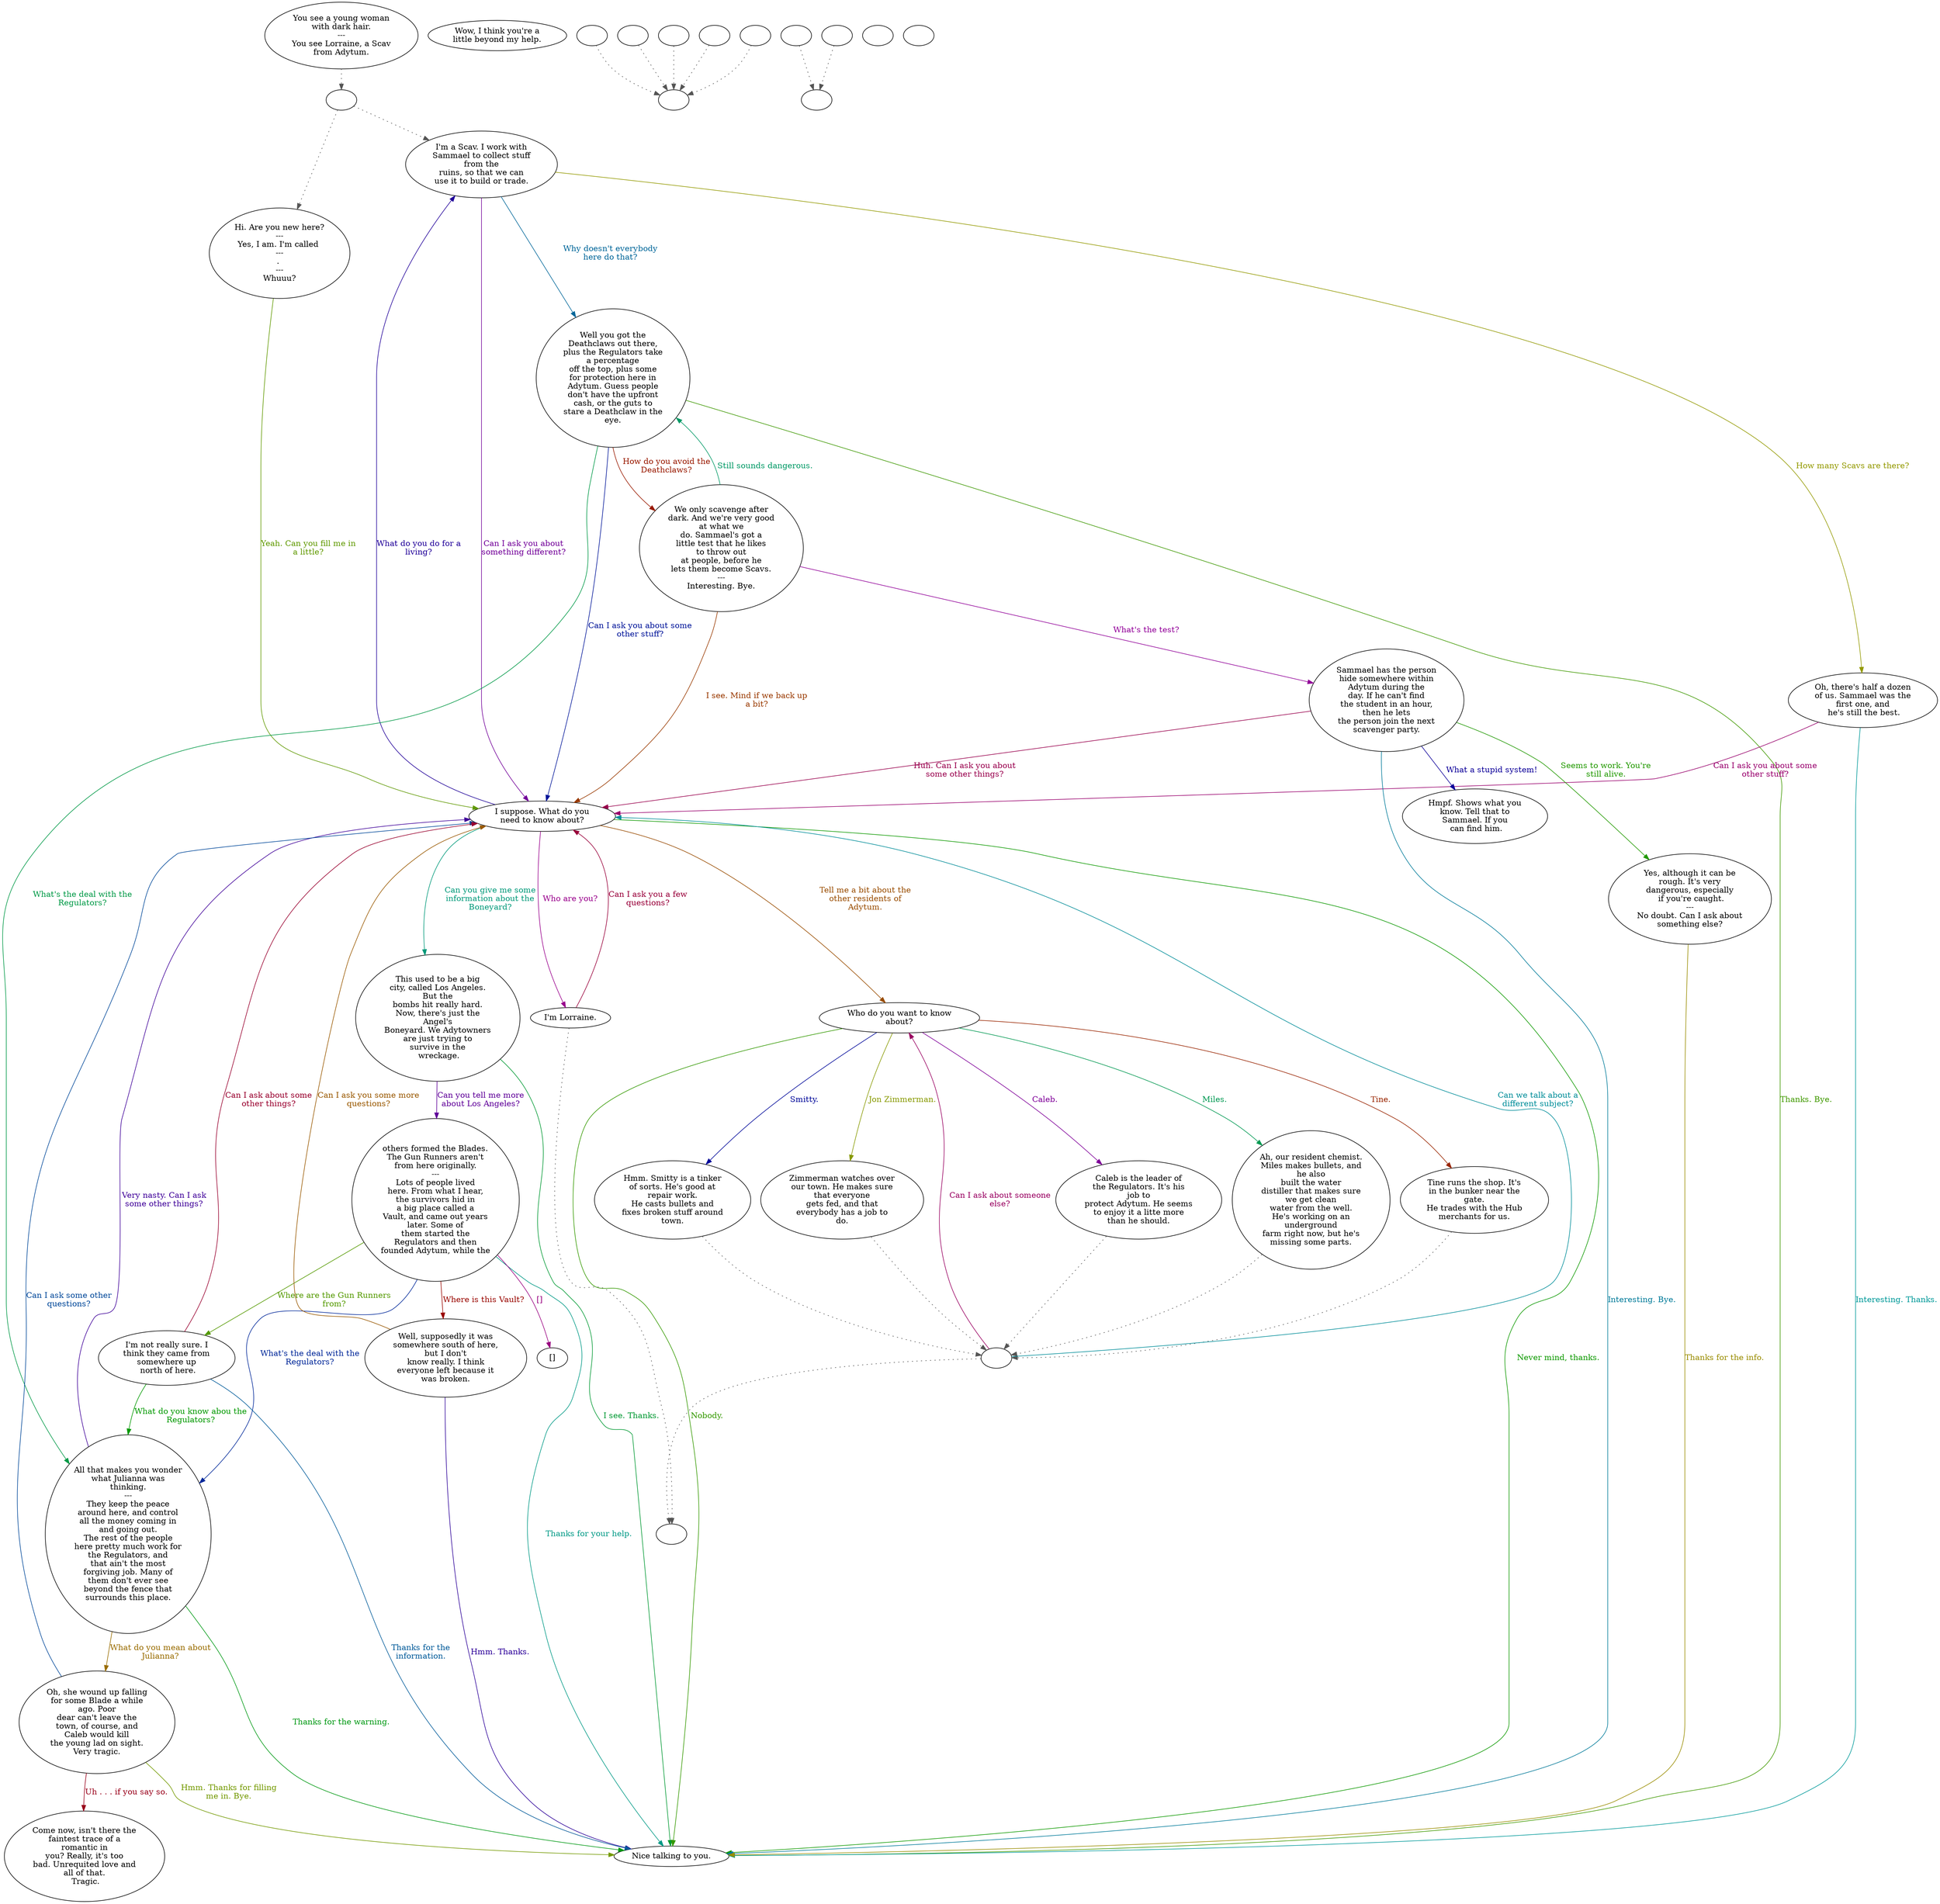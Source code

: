 digraph LORRI {
  "start" [style=filled       fillcolor="#FFFFFF"       color="#000000"]
  "start" -> "do_dialogue" [style=dotted color="#555555"]
  "start" [label="You see a young woman\nwith dark hair.\n---\nYou see Lorraine, a Scav\nfrom Adytum."]
  "do_dialogue" [style=filled       fillcolor="#FFFFFF"       color="#000000"]
  "do_dialogue" -> "Lorri04" [style=dotted color="#555555"]
  "do_dialogue" -> "Lorri01" [style=dotted color="#555555"]
  "do_dialogue" [label=""]
  "Lorri01" [style=filled       fillcolor="#FFFFFF"       color="#000000"]
  "Lorri01" [label="Hi. Are you new here?\n---\nYes, I am. I'm called \n---\n. \n---\nWhuuu?"]
  "Lorri01" -> "Lorri02" [label="Yeah. Can you fill me in\na little?" color="#609900" fontcolor="#609900"]
  "Lorri02" [style=filled       fillcolor="#FFFFFF"       color="#000000"]
  "Lorri02" [label="I suppose. What do you\nneed to know about?"]
  "Lorri02" -> "Lorri03" [label="Who are you?" color="#99008C" fontcolor="#99008C"]
  "Lorri02" -> "Lorri16" [label="Can you give me some\ninformation about the\nBoneyard?" color="#009979" fontcolor="#009979"]
  "Lorri02" -> "Lorri20" [label="Tell me a bit about the\nother residents of\nAdytum." color="#994C00" fontcolor="#994C00"]
  "Lorri02" -> "Lorri04" [label="What do you do for a\nliving?" color="#200099" fontcolor="#200099"]
  "Lorri02" -> "Lorri05" [label="Never mind, thanks." color="#0D9900" fontcolor="#0D9900"]
  "Lorri03" [style=filled       fillcolor="#FFFFFF"       color="#000000"]
  "Lorri03" -> "Goodbyes" [style=dotted color="#555555"]
  "Lorri03" [label="I'm Lorraine."]
  "Lorri03" -> "Lorri02" [label="Can I ask you a few\nquestions?" color="#99003A" fontcolor="#99003A"]
  "Lorri04" [style=filled       fillcolor="#FFFFFF"       color="#000000"]
  "Lorri04" [label="I'm a Scav. I work with\nSammael to collect stuff\nfrom the\nruins, so that we can\nuse it to build or trade."]
  "Lorri04" -> "Lorri06" [label="Why doesn't everybody\nhere do that?" color="#006699" fontcolor="#006699"]
  "Lorri04" -> "Lorri07" [label="How many Scavs are there?" color="#939900" fontcolor="#939900"]
  "Lorri04" -> "Lorri02" [label="Can I ask you about\nsomething different?" color="#720099" fontcolor="#720099"]
  "Lorri05" [style=filled       fillcolor="#FFFFFF"       color="#000000"]
  "Lorri05" [label="Nice talking to you."]
  "Lorri06" [style=filled       fillcolor="#FFFFFF"       color="#000000"]
  "Lorri06" [label="Well you got the\nDeathclaws out there,\nplus the Regulators take\na percentage\noff the top, plus some\nfor protection here in\nAdytum. Guess people\ndon't have the upfront\ncash, or the guts to\nstare a Deathclaw in the\neye."]
  "Lorri06" -> "Lorri08" [label="What's the deal with the\nRegulators?" color="#009946" fontcolor="#009946"]
  "Lorri06" -> "Lorri10" [label="How do you avoid the\nDeathclaws?" color="#991900" fontcolor="#991900"]
  "Lorri06" -> "Lorri02" [label="Can I ask you about some\nother stuff?" color="#001499" fontcolor="#001499"]
  "Lorri06" -> "Lorri05" [label="Thanks. Bye." color="#409900" fontcolor="#409900"]
  "Lorri07" [style=filled       fillcolor="#FFFFFF"       color="#000000"]
  "Lorri07" [label="Oh, there's half a dozen\nof us. Sammael was the\nfirst one, and\n he's still the best."]
  "Lorri07" -> "Lorri02" [label="Can I ask you about some\nother stuff?" color="#99006D" fontcolor="#99006D"]
  "Lorri07" -> "Lorri05" [label="Interesting. Thanks." color="#009999" fontcolor="#009999"]
  "Lorri08" [style=filled       fillcolor="#FFFFFF"       color="#000000"]
  "Lorri08" [label="All that makes you wonder\nwhat Julianna was\nthinking.\n---\nThey keep the peace\naround here, and control\nall the money coming in\nand going out.\nThe rest of the people\nhere pretty much work for\nthe Regulators, and\nthat ain't the most\nforgiving job. Many of\nthem don't ever see\nbeyond the fence that\nsurrounds this place."]
  "Lorri08" -> "Lorri09" [label="What do you mean about\nJulianna?" color="#996C00" fontcolor="#996C00"]
  "Lorri08" -> "Lorri02" [label="Very nasty. Can I ask\nsome other things?" color="#3F0099" fontcolor="#3F0099"]
  "Lorri08" -> "Lorri05" [label="Thanks for the warning." color="#009913" fontcolor="#009913"]
  "Lorri09" [style=filled       fillcolor="#FFFFFF"       color="#000000"]
  "Lorri09" [label="Oh, she wound up falling\nfor some Blade a while\nago. Poor\ndear can't leave the\ntown, of course, and\nCaleb would kill\nthe young lad on sight.\nVery tragic."]
  "Lorri09" -> "Lorri12" [label="Uh . . . if you say so." color="#99001A" fontcolor="#99001A"]
  "Lorri09" -> "Lorri02" [label="Can I ask some other\nquestions?" color="#004799" fontcolor="#004799"]
  "Lorri09" -> "Lorri05" [label="Hmm. Thanks for filling\nme in. Bye." color="#739900" fontcolor="#739900"]
  "Lorri10" [style=filled       fillcolor="#FFFFFF"       color="#000000"]
  "Lorri10" [label="We only scavenge after\ndark. And we're very good\nat what we\ndo. Sammael's got a\nlittle test that he likes\nto throw out\nat people, before he\nlets them become Scavs.\n---\nInteresting. Bye."]
  "Lorri10" -> "Lorri11" [label="What's the test?" color="#920099" fontcolor="#920099"]
  "Lorri10" -> "Lorri06" [label="Still sounds dangerous." color="#009965" fontcolor="#009965"]
  "Lorri10" -> "Lorri02" [label="I see. Mind if we back up\na bit?" color="#993900" fontcolor="#993900"]
  "Lorri11" [style=filled       fillcolor="#FFFFFF"       color="#000000"]
  "Lorri11" [label="Sammael has the person\nhide somewhere within\nAdytum during the\nday. If he can't find\nthe student in an hour,\nthen he lets\nthe person join the next\nscavenger party."]
  "Lorri11" -> "Lorri13" [label="What a stupid system!" color="#0C0099" fontcolor="#0C0099"]
  "Lorri11" -> "Lorri14" [label="Seems to work. You're\nstill alive." color="#219900" fontcolor="#219900"]
  "Lorri11" -> "Lorri02" [label="Huh. Can I ask you about\nsome other things?" color="#99004D" fontcolor="#99004D"]
  "Lorri11" -> "Lorri05" [label="Interesting. Bye." color="#007A99" fontcolor="#007A99"]
  "Lorri12" [style=filled       fillcolor="#FFFFFF"       color="#000000"]
  "Lorri12" [label="Come now, isn't there the\nfaintest trace of a\nromantic in\nyou? Really, it's too\nbad. Unrequited love and\nall of that.\n Tragic."]
  "Lorri13" [style=filled       fillcolor="#FFFFFF"       color="#000000"]
  "Lorri13" [label="Hmpf. Shows what you\nknow. Tell that to\nSammael. If you\n can find him."]
  "Lorri14" [style=filled       fillcolor="#FFFFFF"       color="#000000"]
  "Lorri14" [label="Yes, although it can be\nrough. It's very\ndangerous, especially\n if you're caught.\n---\nNo doubt. Can I ask about\nsomething else?"]
  "Lorri14" -> "Lorri05" [label="Thanks for the info." color="#998C00" fontcolor="#998C00"]
  "Lorri15" [style=filled       fillcolor="#FFFFFF"       color="#000000"]
  "Lorri15" [label="Wow, I think you're a\nlittle beyond my help."]
  "Lorri16" [style=filled       fillcolor="#FFFFFF"       color="#000000"]
  "Lorri16" [label="This used to be a big\ncity, called Los Angeles.\nBut the\nbombs hit really hard.\nNow, there's just the\nAngel's\nBoneyard. We Adytowners\nare just trying to\nsurvive in the\n wreckage."]
  "Lorri16" -> "Lorri17" [label="Can you tell me more\nabout Los Angeles?" color="#5F0099" fontcolor="#5F0099"]
  "Lorri16" -> "Lorri05" [label="I see. Thanks." color="#009932" fontcolor="#009932"]
  "Lorri17" [style=filled       fillcolor="#FFFFFF"       color="#000000"]
  "Lorri17" [label="others formed the Blades.\nThe Gun Runners aren't\nfrom here originally.\n---\nLots of people lived\nhere. From what I hear,\nthe survivors hid in\na big place called a\nVault, and came out years\nlater. Some of\nthem started the\nRegulators and then\nfounded Adytum, while the"]
  "Lorri17" -> "Lorri18" [label="Where is this Vault?" color="#990600" fontcolor="#990600"]
  "Lorri17" -> "Lorri08" [label="What's the deal with the\nRegulators?" color="#002799" fontcolor="#002799"]
  "Lorri17" -> "Lorri19" [label="Where are the Gun Runners\nfrom?" color="#549900" fontcolor="#549900"]
  "Lorri17" -> "Lorri27" [label="[]" color="#990080" fontcolor="#990080"]
  "Lorri17" -> "Lorri05" [label="Thanks for your help." color="#009985" fontcolor="#009985"]
  "Lorri18" [style=filled       fillcolor="#FFFFFF"       color="#000000"]
  "Lorri18" [label="Well, supposedly it was\nsomewhere south of here,\nbut I don't\nknow really. I think\neveryone left because it\nwas broken."]
  "Lorri18" -> "Lorri02" [label="Can I ask you some more\nquestions?" color="#995800" fontcolor="#995800"]
  "Lorri18" -> "Lorri05" [label="Hmm. Thanks." color="#2C0099" fontcolor="#2C0099"]
  "Lorri19" [style=filled       fillcolor="#FFFFFF"       color="#000000"]
  "Lorri19" [label="I'm not really sure. I\nthink they came from\nsomewhere up\n north of here."]
  "Lorri19" -> "Lorri08" [label="What do you know abou the\nRegulators?" color="#019900" fontcolor="#019900"]
  "Lorri19" -> "Lorri02" [label="Can I ask about some\nother things?" color="#99002E" fontcolor="#99002E"]
  "Lorri19" -> "Lorri05" [label="Thanks for the\ninformation." color="#005A99" fontcolor="#005A99"]
  "Lorri20" [style=filled       fillcolor="#FFFFFF"       color="#000000"]
  "Lorri20" [label="Who do you want to know\nabout?"]
  "Lorri20" -> "Lorri21" [label="Jon Zimmerman." color="#879900" fontcolor="#879900"]
  "Lorri20" -> "Lorri22" [label="Caleb." color="#7F0099" fontcolor="#7F0099"]
  "Lorri20" -> "Lorri23" [label="Miles." color="#009952" fontcolor="#009952"]
  "Lorri20" -> "Lorri24" [label="Tine." color="#992500" fontcolor="#992500"]
  "Lorri20" -> "Lorri25" [label="Smitty." color="#000799" fontcolor="#000799"]
  "Lorri20" -> "Lorri05" [label="Nobody." color="#349900" fontcolor="#349900"]
  "Lorri21" [style=filled       fillcolor="#FFFFFF"       color="#000000"]
  "Lorri21" -> "Lorri26" [style=dotted color="#555555"]
  "Lorri21" [label="Zimmerman watches over\nour town. He makes sure\nthat everyone\ngets fed, and that\neverybody has a job to\ndo."]
  "Lorri22" [style=filled       fillcolor="#FFFFFF"       color="#000000"]
  "Lorri22" -> "Lorri26" [style=dotted color="#555555"]
  "Lorri22" [label="Caleb is the leader of\nthe Regulators. It's his\njob to\nprotect Adytum. He seems\nto enjoy it a litte more\nthan he should."]
  "Lorri23" [style=filled       fillcolor="#FFFFFF"       color="#000000"]
  "Lorri23" -> "Lorri26" [style=dotted color="#555555"]
  "Lorri23" [label="Ah, our resident chemist.\nMiles makes bullets, and\nhe also\nbuilt the water\ndistiller that makes sure\nwe get clean\nwater from the well.\nHe's working on an\nunderground\nfarm right now, but he's\nmissing some parts."]
  "Lorri24" [style=filled       fillcolor="#FFFFFF"       color="#000000"]
  "Lorri24" -> "Lorri26" [style=dotted color="#555555"]
  "Lorri24" [label="Tine runs the shop. It's\nin the bunker near the\ngate.\nHe trades with the Hub\nmerchants for us."]
  "Lorri25" [style=filled       fillcolor="#FFFFFF"       color="#000000"]
  "Lorri25" -> "Lorri26" [style=dotted color="#555555"]
  "Lorri25" [label="Hmm. Smitty is a tinker\nof sorts. He's good at\nrepair work.\nHe casts bullets and\nfixes broken stuff around\ntown."]
  "Lorri26" [style=filled       fillcolor="#FFFFFF"       color="#000000"]
  "Lorri26" -> "Goodbyes" [style=dotted color="#555555"]
  "Lorri26" [label=""]
  "Lorri26" -> "Lorri20" [label="Can I ask about someone\nelse?" color="#990061" fontcolor="#990061"]
  "Lorri26" -> "Lorri02" [label="Can we talk about a\ndifferent subject?" color="#008D99" fontcolor="#008D99"]
  "Lorri27" [style=filled       fillcolor="#FFFFFF"       color="#000000"]
  "Lorri27" [label="[]"]
  "get_reaction" [style=filled       fillcolor="#FFFFFF"       color="#000000"]
  "get_reaction" -> "ReactToLevel" [style=dotted color="#555555"]
  "get_reaction" [label=""]
  "ReactToLevel" [style=filled       fillcolor="#FFFFFF"       color="#000000"]
  "ReactToLevel" [label=""]
  "LevelToReact" [style=filled       fillcolor="#FFFFFF"       color="#000000"]
  "LevelToReact" [label=""]
  "UpReact" [style=filled       fillcolor="#FFFFFF"       color="#000000"]
  "UpReact" -> "ReactToLevel" [style=dotted color="#555555"]
  "UpReact" [label=""]
  "DownReact" [style=filled       fillcolor="#FFFFFF"       color="#000000"]
  "DownReact" -> "ReactToLevel" [style=dotted color="#555555"]
  "DownReact" [label=""]
  "BottomReact" [style=filled       fillcolor="#FFFFFF"       color="#000000"]
  "BottomReact" [label=""]
  "TopReact" [style=filled       fillcolor="#FFFFFF"       color="#000000"]
  "TopReact" [label=""]
  "BigUpReact" [style=filled       fillcolor="#FFFFFF"       color="#000000"]
  "BigUpReact" -> "ReactToLevel" [style=dotted color="#555555"]
  "BigUpReact" [label=""]
  "BigDownReact" [style=filled       fillcolor="#FFFFFF"       color="#000000"]
  "BigDownReact" -> "ReactToLevel" [style=dotted color="#555555"]
  "BigDownReact" [label=""]
  "UpReactLevel" [style=filled       fillcolor="#FFFFFF"       color="#000000"]
  "UpReactLevel" -> "LevelToReact" [style=dotted color="#555555"]
  "UpReactLevel" [label=""]
  "DownReactLevel" [style=filled       fillcolor="#FFFFFF"       color="#000000"]
  "DownReactLevel" -> "LevelToReact" [style=dotted color="#555555"]
  "DownReactLevel" [label=""]
  "Goodbyes" [style=filled       fillcolor="#FFFFFF"       color="#000000"]
  "Goodbyes" [label=""]
}